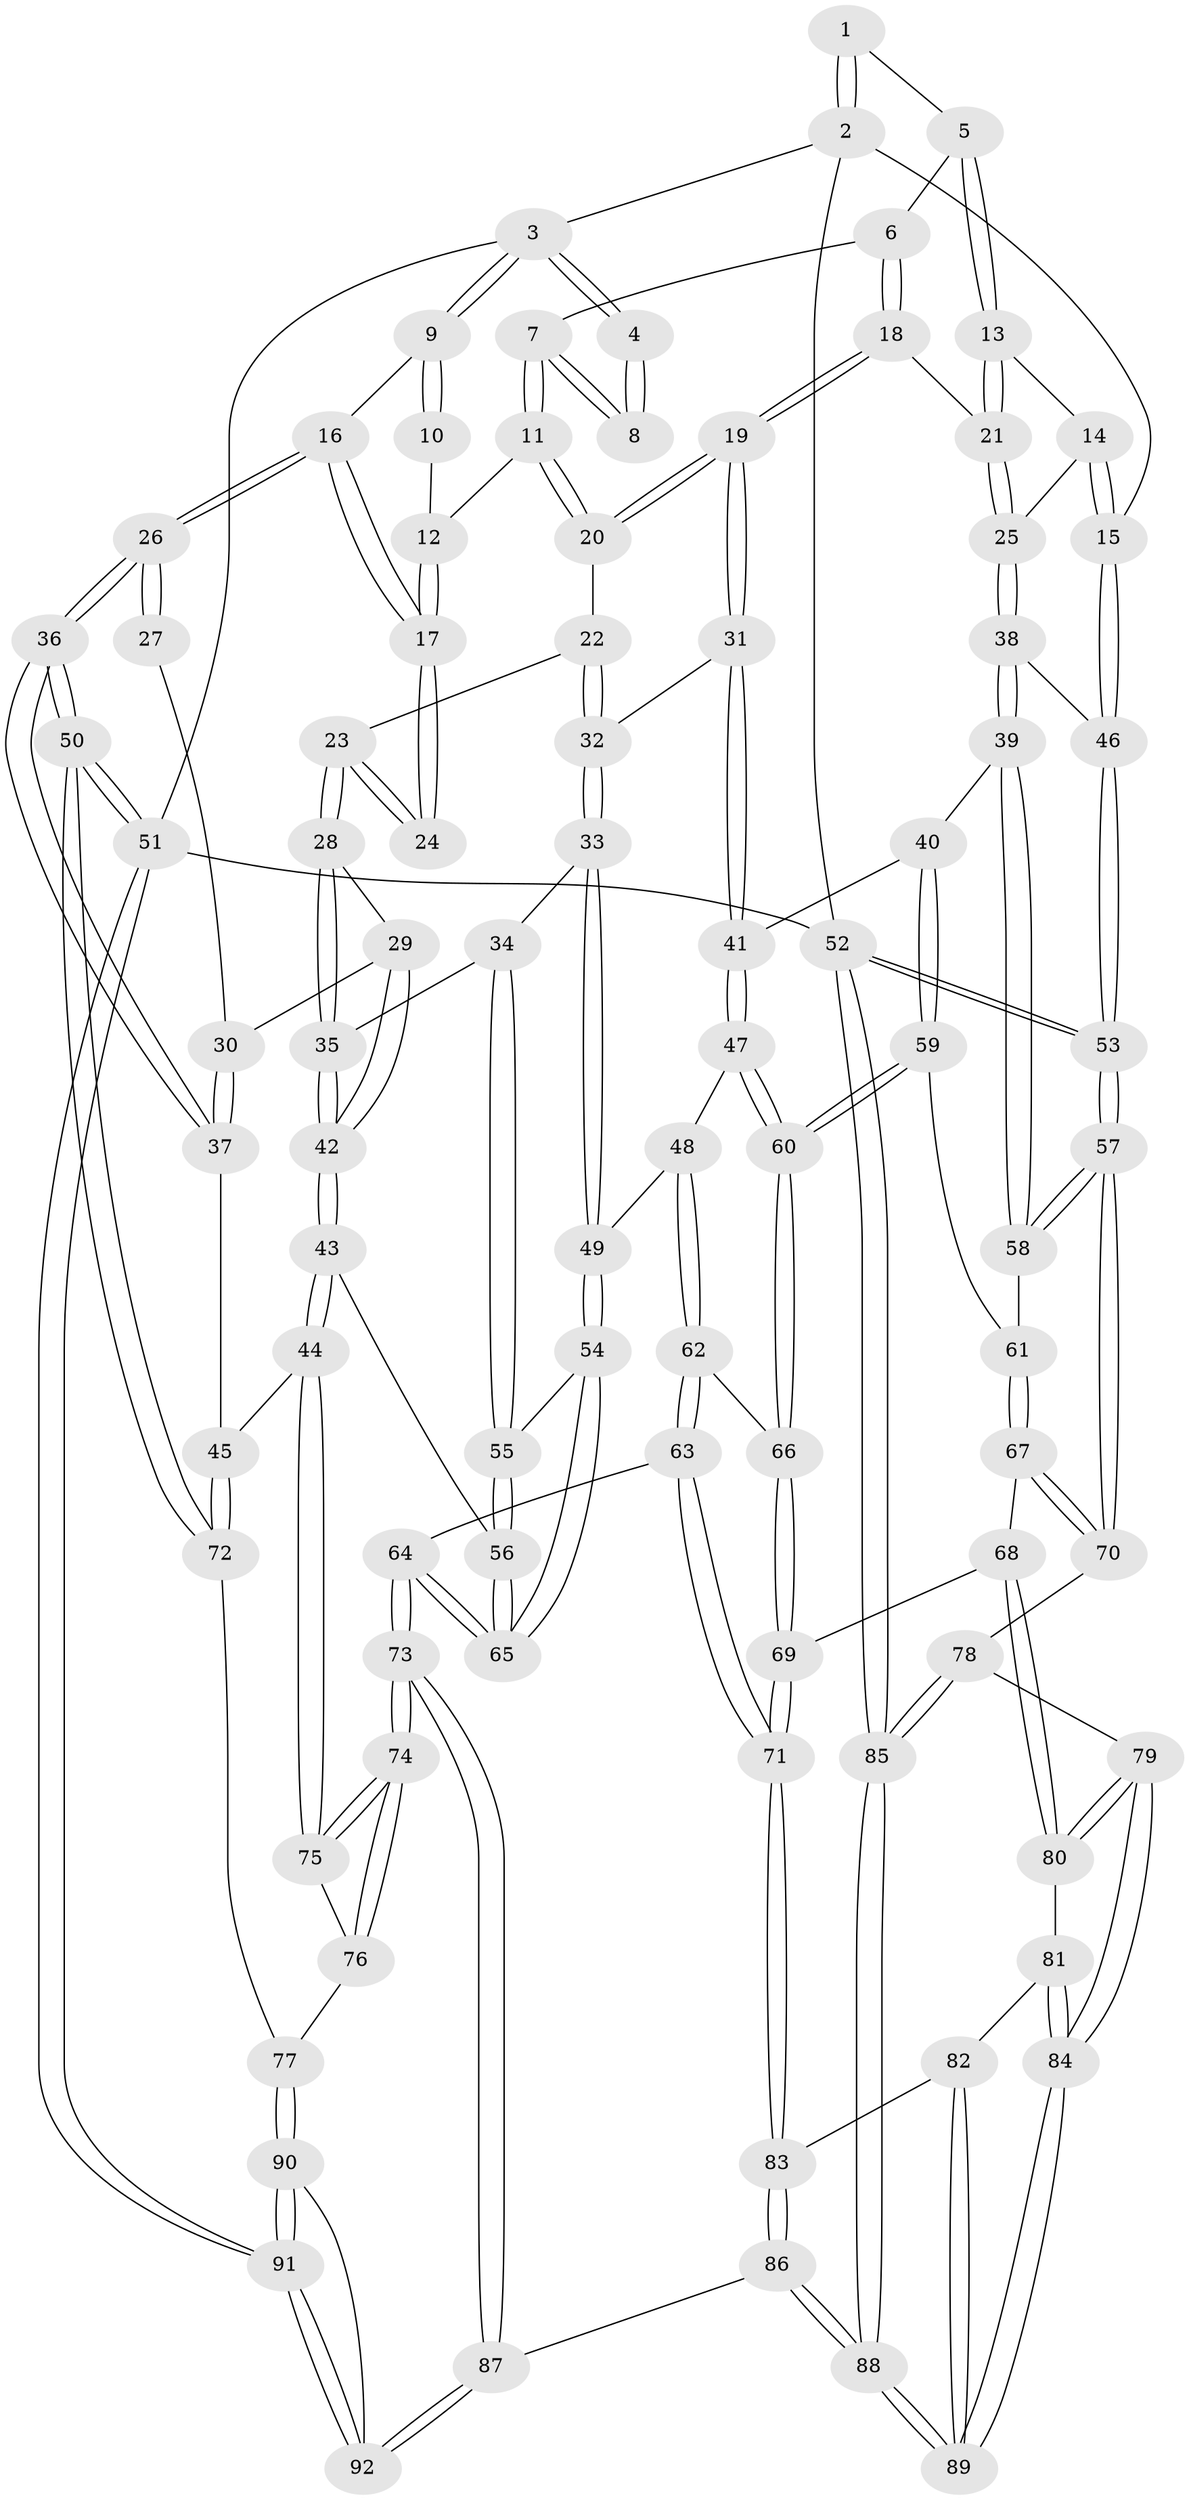 // coarse degree distribution, {5: 0.36363636363636365, 6: 0.16363636363636364, 3: 0.03636363636363636, 4: 0.38181818181818183, 7: 0.03636363636363636, 2: 0.01818181818181818}
// Generated by graph-tools (version 1.1) at 2025/21/03/04/25 18:21:42]
// undirected, 92 vertices, 227 edges
graph export_dot {
graph [start="1"]
  node [color=gray90,style=filled];
  1 [pos="+0.6475193709826003+0"];
  2 [pos="+1+0"];
  3 [pos="+0+0"];
  4 [pos="+0.5533454300784221+0"];
  5 [pos="+0.6724635398304731+0.1465867101986113"];
  6 [pos="+0.5903572358421979+0.23641913356369235"];
  7 [pos="+0.4659139908412402+0.1566314435929436"];
  8 [pos="+0.4763533677931561+0.04167325340831765"];
  9 [pos="+0+0"];
  10 [pos="+0.3267647041486602+0.08886832578047954"];
  11 [pos="+0.43073581581198817+0.21210485548529343"];
  12 [pos="+0.27667167292641237+0.19950982217752142"];
  13 [pos="+0.7656283940140013+0.2556955929662293"];
  14 [pos="+0.8803964984307422+0.22204773630203367"];
  15 [pos="+1+0.020749415705540602"];
  16 [pos="+0+0"];
  17 [pos="+0.23523325139798232+0.22017007922585244"];
  18 [pos="+0.6035196089231541+0.3821353148124843"];
  19 [pos="+0.5741553293384987+0.4041146051598373"];
  20 [pos="+0.433022891044323+0.255927319137106"];
  21 [pos="+0.6978915206011905+0.3660911799286234"];
  22 [pos="+0.33409006680512615+0.3571124893796348"];
  23 [pos="+0.3124479614521359+0.3565138335634971"];
  24 [pos="+0.24451034315888093+0.29385901802668385"];
  25 [pos="+0.8090229412971162+0.45547428161954256"];
  26 [pos="+0+0.42782803288628257"];
  27 [pos="+0.21571563791516005+0.31605215012685706"];
  28 [pos="+0.28014433461582183+0.42375697429097914"];
  29 [pos="+0.1931870462482419+0.4616261695598348"];
  30 [pos="+0.1735900882903344+0.45488298096455854"];
  31 [pos="+0.5687426039552483+0.4140625626740566"];
  32 [pos="+0.45994600533737157+0.4630174124750192"];
  33 [pos="+0.43894756408029817+0.49737988999668853"];
  34 [pos="+0.3522814920708336+0.5477216179472201"];
  35 [pos="+0.33690277471821195+0.5494077246279772"];
  36 [pos="+0+0.4633974752980937"];
  37 [pos="+0+0.47395601828858774"];
  38 [pos="+0.8533561330001312+0.5036691015262469"];
  39 [pos="+0.8476690715266804+0.5325892175524298"];
  40 [pos="+0.7853150525538485+0.563630775156855"];
  41 [pos="+0.6205481175696184+0.5453295743186662"];
  42 [pos="+0.26452437454851624+0.5937458270181416"];
  43 [pos="+0.21066209714773013+0.6814975107247752"];
  44 [pos="+0.20667492964037104+0.6828753582264395"];
  45 [pos="+0.036823724089385196+0.6047852063564236"];
  46 [pos="+1+0.21990664687129874"];
  47 [pos="+0.6049219813734473+0.6005897661483444"];
  48 [pos="+0.5361688582679809+0.6455405585719025"];
  49 [pos="+0.5017668132686522+0.641238303090261"];
  50 [pos="+0+0.9252745297948413"];
  51 [pos="+0+1"];
  52 [pos="+1+1"];
  53 [pos="+1+0.7856141508343993"];
  54 [pos="+0.464760568630713+0.6665319313147309"];
  55 [pos="+0.3970374259677507+0.6308075612074769"];
  56 [pos="+0.323775339962353+0.7360724230213321"];
  57 [pos="+1+0.7418826860615259"];
  58 [pos="+0.8973229085931422+0.6196900860803742"];
  59 [pos="+0.72521536099842+0.6667475823234196"];
  60 [pos="+0.6835031271929554+0.6897364078126397"];
  61 [pos="+0.7929335964475965+0.712157508389424"];
  62 [pos="+0.5569771620429198+0.7061397833669059"];
  63 [pos="+0.5605647932469826+0.7920589860931582"];
  64 [pos="+0.4048799633911047+0.8028461885341805"];
  65 [pos="+0.4040515977760917+0.8009299015651049"];
  66 [pos="+0.6822034255502852+0.6946832144794032"];
  67 [pos="+0.7975078069833594+0.780596347194113"];
  68 [pos="+0.75614559049248+0.7990387044413005"];
  69 [pos="+0.6766272091416873+0.7833844759079968"];
  70 [pos="+0.8984953503579501+0.800453575008263"];
  71 [pos="+0.620385940857491+0.8274521308427295"];
  72 [pos="+0.04319384204940598+0.8562589060804776"];
  73 [pos="+0.3654073920490782+0.996052569574081"];
  74 [pos="+0.2952350242418281+0.9423431424337918"];
  75 [pos="+0.19579600950812076+0.7177103775431845"];
  76 [pos="+0.10815102297336143+0.8632040650144317"];
  77 [pos="+0.10653320701090797+0.8640296844978593"];
  78 [pos="+0.871062228038443+0.8600920440895283"];
  79 [pos="+0.8032959322734596+0.8959862520124533"];
  80 [pos="+0.7633056961649598+0.8381006337191167"];
  81 [pos="+0.735702247614085+0.886690699444733"];
  82 [pos="+0.7150678429288381+0.903647567410663"];
  83 [pos="+0.6217768574597468+0.8940581883251314"];
  84 [pos="+0.7995531445388298+0.9059071077448259"];
  85 [pos="+0.9856551623358869+1"];
  86 [pos="+0.5081068780971564+1"];
  87 [pos="+0.4167292903943424+1"];
  88 [pos="+0.8634307823162055+1"];
  89 [pos="+0.78840630222789+0.968103370906687"];
  90 [pos="+0.10773134886494497+0.8973515691878322"];
  91 [pos="+0+1"];
  92 [pos="+0.3178472056462139+1"];
  1 -- 2;
  1 -- 2;
  1 -- 5;
  2 -- 3;
  2 -- 15;
  2 -- 52;
  3 -- 4;
  3 -- 4;
  3 -- 9;
  3 -- 9;
  3 -- 51;
  4 -- 8;
  4 -- 8;
  5 -- 6;
  5 -- 13;
  5 -- 13;
  6 -- 7;
  6 -- 18;
  6 -- 18;
  7 -- 8;
  7 -- 8;
  7 -- 11;
  7 -- 11;
  9 -- 10;
  9 -- 10;
  9 -- 16;
  10 -- 12;
  11 -- 12;
  11 -- 20;
  11 -- 20;
  12 -- 17;
  12 -- 17;
  13 -- 14;
  13 -- 21;
  13 -- 21;
  14 -- 15;
  14 -- 15;
  14 -- 25;
  15 -- 46;
  15 -- 46;
  16 -- 17;
  16 -- 17;
  16 -- 26;
  16 -- 26;
  17 -- 24;
  17 -- 24;
  18 -- 19;
  18 -- 19;
  18 -- 21;
  19 -- 20;
  19 -- 20;
  19 -- 31;
  19 -- 31;
  20 -- 22;
  21 -- 25;
  21 -- 25;
  22 -- 23;
  22 -- 32;
  22 -- 32;
  23 -- 24;
  23 -- 24;
  23 -- 28;
  23 -- 28;
  25 -- 38;
  25 -- 38;
  26 -- 27;
  26 -- 27;
  26 -- 36;
  26 -- 36;
  27 -- 30;
  28 -- 29;
  28 -- 35;
  28 -- 35;
  29 -- 30;
  29 -- 42;
  29 -- 42;
  30 -- 37;
  30 -- 37;
  31 -- 32;
  31 -- 41;
  31 -- 41;
  32 -- 33;
  32 -- 33;
  33 -- 34;
  33 -- 49;
  33 -- 49;
  34 -- 35;
  34 -- 55;
  34 -- 55;
  35 -- 42;
  35 -- 42;
  36 -- 37;
  36 -- 37;
  36 -- 50;
  36 -- 50;
  37 -- 45;
  38 -- 39;
  38 -- 39;
  38 -- 46;
  39 -- 40;
  39 -- 58;
  39 -- 58;
  40 -- 41;
  40 -- 59;
  40 -- 59;
  41 -- 47;
  41 -- 47;
  42 -- 43;
  42 -- 43;
  43 -- 44;
  43 -- 44;
  43 -- 56;
  44 -- 45;
  44 -- 75;
  44 -- 75;
  45 -- 72;
  45 -- 72;
  46 -- 53;
  46 -- 53;
  47 -- 48;
  47 -- 60;
  47 -- 60;
  48 -- 49;
  48 -- 62;
  48 -- 62;
  49 -- 54;
  49 -- 54;
  50 -- 51;
  50 -- 51;
  50 -- 72;
  50 -- 72;
  51 -- 91;
  51 -- 91;
  51 -- 52;
  52 -- 53;
  52 -- 53;
  52 -- 85;
  52 -- 85;
  53 -- 57;
  53 -- 57;
  54 -- 55;
  54 -- 65;
  54 -- 65;
  55 -- 56;
  55 -- 56;
  56 -- 65;
  56 -- 65;
  57 -- 58;
  57 -- 58;
  57 -- 70;
  57 -- 70;
  58 -- 61;
  59 -- 60;
  59 -- 60;
  59 -- 61;
  60 -- 66;
  60 -- 66;
  61 -- 67;
  61 -- 67;
  62 -- 63;
  62 -- 63;
  62 -- 66;
  63 -- 64;
  63 -- 71;
  63 -- 71;
  64 -- 65;
  64 -- 65;
  64 -- 73;
  64 -- 73;
  66 -- 69;
  66 -- 69;
  67 -- 68;
  67 -- 70;
  67 -- 70;
  68 -- 69;
  68 -- 80;
  68 -- 80;
  69 -- 71;
  69 -- 71;
  70 -- 78;
  71 -- 83;
  71 -- 83;
  72 -- 77;
  73 -- 74;
  73 -- 74;
  73 -- 87;
  73 -- 87;
  74 -- 75;
  74 -- 75;
  74 -- 76;
  74 -- 76;
  75 -- 76;
  76 -- 77;
  77 -- 90;
  77 -- 90;
  78 -- 79;
  78 -- 85;
  78 -- 85;
  79 -- 80;
  79 -- 80;
  79 -- 84;
  79 -- 84;
  80 -- 81;
  81 -- 82;
  81 -- 84;
  81 -- 84;
  82 -- 83;
  82 -- 89;
  82 -- 89;
  83 -- 86;
  83 -- 86;
  84 -- 89;
  84 -- 89;
  85 -- 88;
  85 -- 88;
  86 -- 87;
  86 -- 88;
  86 -- 88;
  87 -- 92;
  87 -- 92;
  88 -- 89;
  88 -- 89;
  90 -- 91;
  90 -- 91;
  90 -- 92;
  91 -- 92;
  91 -- 92;
}
